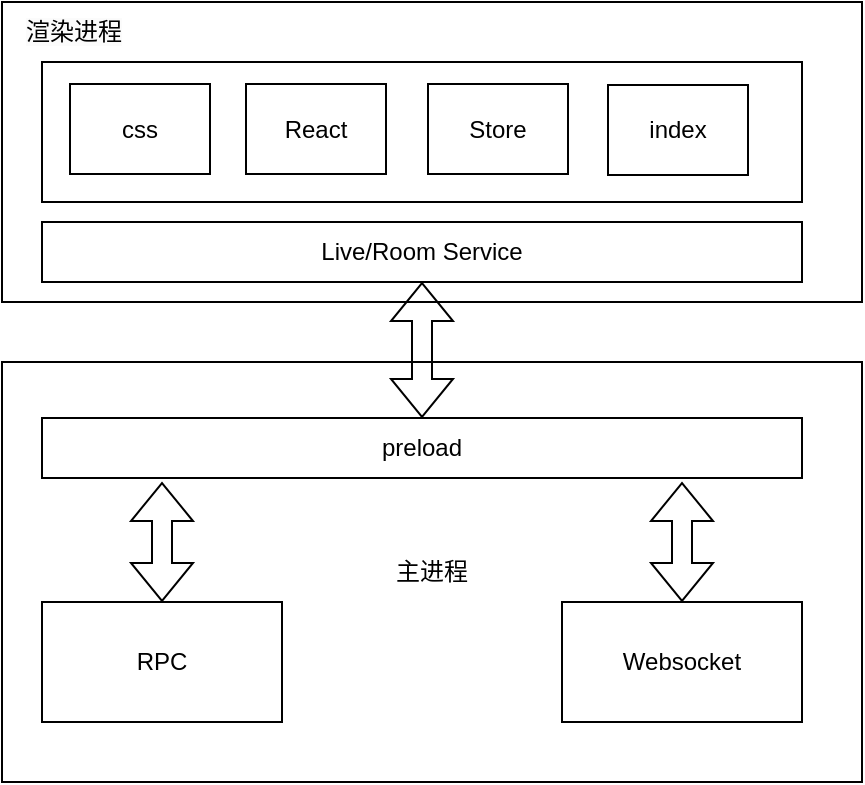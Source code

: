 <mxfile version="26.0.13">
  <diagram name="第 1 页" id="tatqiZ2zGNlUEYbh4u8T">
    <mxGraphModel dx="1026" dy="560" grid="1" gridSize="10" guides="1" tooltips="1" connect="1" arrows="1" fold="1" page="1" pageScale="1" pageWidth="827" pageHeight="1169" math="0" shadow="0">
      <root>
        <mxCell id="0" />
        <mxCell id="1" parent="0" />
        <mxCell id="QXfHrnDO144fRmaxGDok-1" value="主进程" style="rounded=0;whiteSpace=wrap;html=1;" vertex="1" parent="1">
          <mxGeometry x="160" y="290" width="430" height="210" as="geometry" />
        </mxCell>
        <mxCell id="QXfHrnDO144fRmaxGDok-2" value="RPC" style="rounded=0;whiteSpace=wrap;html=1;" vertex="1" parent="1">
          <mxGeometry x="180" y="410" width="120" height="60" as="geometry" />
        </mxCell>
        <mxCell id="QXfHrnDO144fRmaxGDok-3" value="Websocket" style="rounded=0;whiteSpace=wrap;html=1;" vertex="1" parent="1">
          <mxGeometry x="440" y="410" width="120" height="60" as="geometry" />
        </mxCell>
        <mxCell id="QXfHrnDO144fRmaxGDok-4" value="preload" style="rounded=0;whiteSpace=wrap;html=1;" vertex="1" parent="1">
          <mxGeometry x="180" y="318" width="380" height="30" as="geometry" />
        </mxCell>
        <mxCell id="QXfHrnDO144fRmaxGDok-5" value="" style="rounded=0;whiteSpace=wrap;html=1;" vertex="1" parent="1">
          <mxGeometry x="160" y="110" width="430" height="150" as="geometry" />
        </mxCell>
        <mxCell id="QXfHrnDO144fRmaxGDok-6" value="Live/Room Service" style="rounded=0;whiteSpace=wrap;html=1;" vertex="1" parent="1">
          <mxGeometry x="180" y="220" width="380" height="30" as="geometry" />
        </mxCell>
        <mxCell id="QXfHrnDO144fRmaxGDok-7" value="&lt;span style=&quot;color: rgb(0, 0, 0); font-family: Helvetica; font-size: 12px; font-style: normal; font-variant-ligatures: normal; font-variant-caps: normal; font-weight: 400; letter-spacing: normal; orphans: 2; text-align: center; text-indent: 0px; text-transform: none; widows: 2; word-spacing: 0px; -webkit-text-stroke-width: 0px; white-space: normal; background-color: rgb(251, 251, 251); text-decoration-thickness: initial; text-decoration-style: initial; text-decoration-color: initial; display: inline !important; float: none;&quot;&gt;渲染进程&lt;/span&gt;" style="text;whiteSpace=wrap;html=1;" vertex="1" parent="1">
          <mxGeometry x="170" y="111" width="80" height="40" as="geometry" />
        </mxCell>
        <mxCell id="QXfHrnDO144fRmaxGDok-8" value="" style="rounded=0;whiteSpace=wrap;html=1;" vertex="1" parent="1">
          <mxGeometry x="180" y="140" width="380" height="70" as="geometry" />
        </mxCell>
        <mxCell id="QXfHrnDO144fRmaxGDok-9" value="css" style="rounded=0;whiteSpace=wrap;html=1;" vertex="1" parent="1">
          <mxGeometry x="194" y="151" width="70" height="45" as="geometry" />
        </mxCell>
        <mxCell id="QXfHrnDO144fRmaxGDok-10" value="React" style="rounded=0;whiteSpace=wrap;html=1;" vertex="1" parent="1">
          <mxGeometry x="282" y="151" width="70" height="45" as="geometry" />
        </mxCell>
        <mxCell id="QXfHrnDO144fRmaxGDok-11" value="Store" style="rounded=0;whiteSpace=wrap;html=1;" vertex="1" parent="1">
          <mxGeometry x="373" y="151" width="70" height="45" as="geometry" />
        </mxCell>
        <mxCell id="QXfHrnDO144fRmaxGDok-16" value="" style="shape=flexArrow;endArrow=classic;startArrow=classic;html=1;rounded=0;exitX=0.5;exitY=0;exitDx=0;exitDy=0;" edge="1" parent="1" source="QXfHrnDO144fRmaxGDok-4">
          <mxGeometry width="100" height="100" relative="1" as="geometry">
            <mxPoint x="270" y="350" as="sourcePoint" />
            <mxPoint x="370" y="250" as="targetPoint" />
          </mxGeometry>
        </mxCell>
        <mxCell id="QXfHrnDO144fRmaxGDok-17" value="" style="shape=flexArrow;endArrow=classic;startArrow=classic;html=1;rounded=0;exitX=0.5;exitY=0;exitDx=0;exitDy=0;" edge="1" parent="1" source="QXfHrnDO144fRmaxGDok-2">
          <mxGeometry width="100" height="100" relative="1" as="geometry">
            <mxPoint x="239.5" y="400" as="sourcePoint" />
            <mxPoint x="240" y="350" as="targetPoint" />
          </mxGeometry>
        </mxCell>
        <mxCell id="QXfHrnDO144fRmaxGDok-18" value="" style="shape=flexArrow;endArrow=classic;startArrow=classic;html=1;rounded=0;exitX=0.5;exitY=0;exitDx=0;exitDy=0;" edge="1" parent="1" source="QXfHrnDO144fRmaxGDok-3">
          <mxGeometry width="100" height="100" relative="1" as="geometry">
            <mxPoint x="499.5" y="400" as="sourcePoint" />
            <mxPoint x="500" y="350" as="targetPoint" />
          </mxGeometry>
        </mxCell>
        <mxCell id="QXfHrnDO144fRmaxGDok-19" value="index" style="rounded=0;whiteSpace=wrap;html=1;" vertex="1" parent="1">
          <mxGeometry x="463" y="151.5" width="70" height="45" as="geometry" />
        </mxCell>
      </root>
    </mxGraphModel>
  </diagram>
</mxfile>

